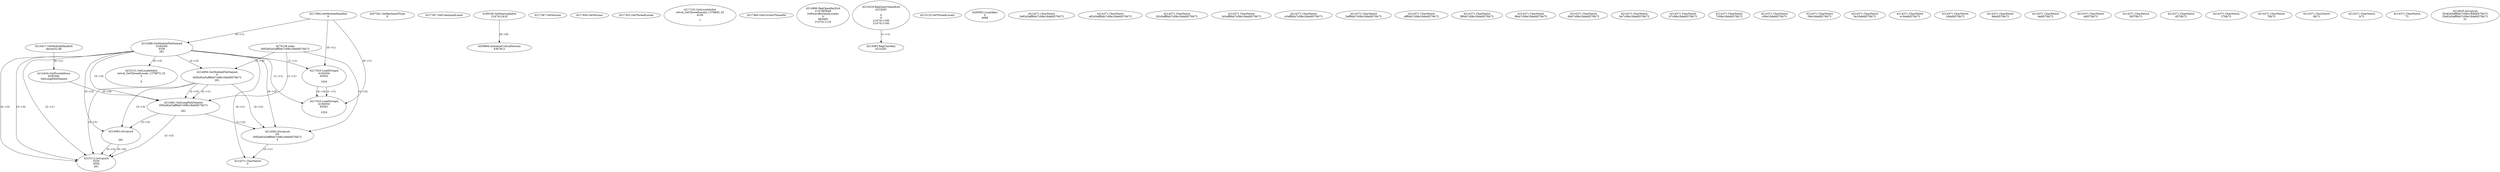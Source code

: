 // Global SCDG with merge call
digraph {
	0 [label="4270136.main
00f2e82e5aff6bb7c08e18defd576b73"]
	1 [label="4217684.GetModuleHandleA
0"]
	2 [label="4207361.GetKeyboardType
0"]
	3 [label="4217367.GetCommandLineA
"]
	4 [label="4199106.GetStartupInfoA
2147412416"]
	5 [label="4217387.GetVersion
"]
	6 [label="4217404.GetVersion
"]
	7 [label="4217432.GetThreadLocale
"]
	8 [label="4217102.GetLocaleInfoA
retval_GetThreadLocale_1378845_32
4100

7"]
	9 [label="4217464.GetCurrentThreadId
"]
	10 [label="4214286.GetModuleFileNameA
4194304
PZM
261"]
	1 -> 10 [label="(0-->1)"]
	11 [label="4214856.GetModuleFileNameA
0
00f2e82e5aff6bb7c08e18defd576b73
261"]
	0 -> 11 [label="(1-->2)"]
	10 -> 11 [label="(3-->3)"]
	12 [label="4214886.RegOpenKeyExA
2147483649
Software\Borland\Locales
0
983065
2147411116"]
	13 [label="4214417.GetModuleHandleA
kernel32.dll"]
	14 [label="4214434.GetProcAddress
6295592
GetLongPathNameA"]
	13 -> 14 [label="(0-->1)"]
	15 [label="4214461.GetLongPathNameA
00f2e82e5aff6bb7c08e18defd576b73

261"]
	0 -> 15 [label="(1-->1)"]
	11 -> 15 [label="(2-->1)"]
	10 -> 15 [label="(3-->3)"]
	11 -> 15 [label="(3-->3)"]
	14 -> 15 [label="(0-->0)"]
	16 [label="4214482.lstrcpynA


261"]
	10 -> 16 [label="(3-->3)"]
	11 -> 16 [label="(3-->3)"]
	15 -> 16 [label="(3-->3)"]
	17 [label="4215019.RegQueryValueExA
4214291

0
0
2147411106
2147411100"]
	18 [label="4215083.RegCloseKey
4214291"]
	17 -> 18 [label="(1-->1)"]
	19 [label="4215112.lstrcpynA
PZM
PZM
261"]
	10 -> 19 [label="(2-->1)"]
	10 -> 19 [label="(2-->2)"]
	10 -> 19 [label="(3-->3)"]
	11 -> 19 [label="(3-->3)"]
	15 -> 19 [label="(3-->3)"]
	16 -> 19 [label="(3-->3)"]
	16 -> 19 [label="(0-->0)"]
	20 [label="4215125.GetThreadLocale
"]
	21 [label="4215131.GetLocaleInfoA
retval_GetThreadLocale_1378872_32
3

5"]
	10 -> 21 [label="(0-->2)"]
	22 [label="4217025.LoadStringA
4194304
65502

1024"]
	1 -> 22 [label="(0-->1)"]
	10 -> 22 [label="(1-->1)"]
	23 [label="4217025.LoadStringA
4194304
65501

1024"]
	1 -> 23 [label="(0-->1)"]
	10 -> 23 [label="(1-->1)"]
	22 -> 23 [label="(1-->1)"]
	22 -> 23 [label="(4-->4)"]
	24 [label="4200894.InitializeCriticalSection
4367812"]
	4 -> 24 [label="(0-->0)"]
	25 [label="4200955.LocalAlloc
0
4088"]
	26 [label="4214582.lstrcpynA
00
00f2e82e5aff6bb7c08e18defd576b73
3"]
	0 -> 26 [label="(1-->2)"]
	11 -> 26 [label="(2-->2)"]
	15 -> 26 [label="(1-->2)"]
	10 -> 26 [label="(0-->3)"]
	27 [label="4214371.CharNextA
2e82e5aff6bb7c08e18defd576b73"]
	28 [label="4214371.CharNextA
e82e5aff6bb7c08e18defd576b73"]
	29 [label="4214371.CharNextA
82e5aff6bb7c08e18defd576b73"]
	30 [label="4214371.CharNextA
2e5aff6bb7c08e18defd576b73"]
	31 [label="4214371.CharNextA
e5aff6bb7c08e18defd576b73"]
	32 [label="4214371.CharNextA
5aff6bb7c08e18defd576b73"]
	33 [label="4214371.CharNextA
aff6bb7c08e18defd576b73"]
	34 [label="4214371.CharNextA
ff6bb7c08e18defd576b73"]
	35 [label="4214371.CharNextA
f6bb7c08e18defd576b73"]
	36 [label="4214371.CharNextA
6bb7c08e18defd576b73"]
	37 [label="4214371.CharNextA
bb7c08e18defd576b73"]
	38 [label="4214371.CharNextA
b7c08e18defd576b73"]
	39 [label="4214371.CharNextA
7c08e18defd576b73"]
	40 [label="4214371.CharNextA
c08e18defd576b73"]
	41 [label="4214371.CharNextA
08e18defd576b73"]
	42 [label="4214371.CharNextA
8e18defd576b73"]
	43 [label="4214371.CharNextA
e18defd576b73"]
	44 [label="4214371.CharNextA
18defd576b73"]
	45 [label="4214371.CharNextA
8defd576b73"]
	46 [label="4214371.CharNextA
defd576b73"]
	47 [label="4214371.CharNextA
efd576b73"]
	48 [label="4214371.CharNextA
fd576b73"]
	49 [label="4214371.CharNextA
d576b73"]
	50 [label="4214371.CharNextA
576b73"]
	51 [label="4214371.CharNextA
76b73"]
	52 [label="4214371.CharNextA
6b73"]
	53 [label="4214371.CharNextA
b73"]
	54 [label="4214371.CharNextA
73"]
	55 [label="4214371.CharNextA
3"]
	10 -> 55 [label="(0-->1)"]
	26 -> 55 [label="(3-->1)"]
	56 [label="4214635.lstrcpynA
f2e82e5aff6bb7c08e18defd576b73
f2e82e5aff6bb7c08e18defd576b73
31"]
}
